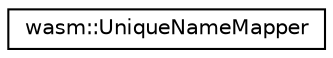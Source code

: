 digraph "Graphical Class Hierarchy"
{
  edge [fontname="Helvetica",fontsize="10",labelfontname="Helvetica",labelfontsize="10"];
  node [fontname="Helvetica",fontsize="10",shape=record];
  rankdir="LR";
  Node0 [label="wasm::UniqueNameMapper",height=0.2,width=0.4,color="black", fillcolor="white", style="filled",URL="$structwasm_1_1_unique_name_mapper.html"];
}

